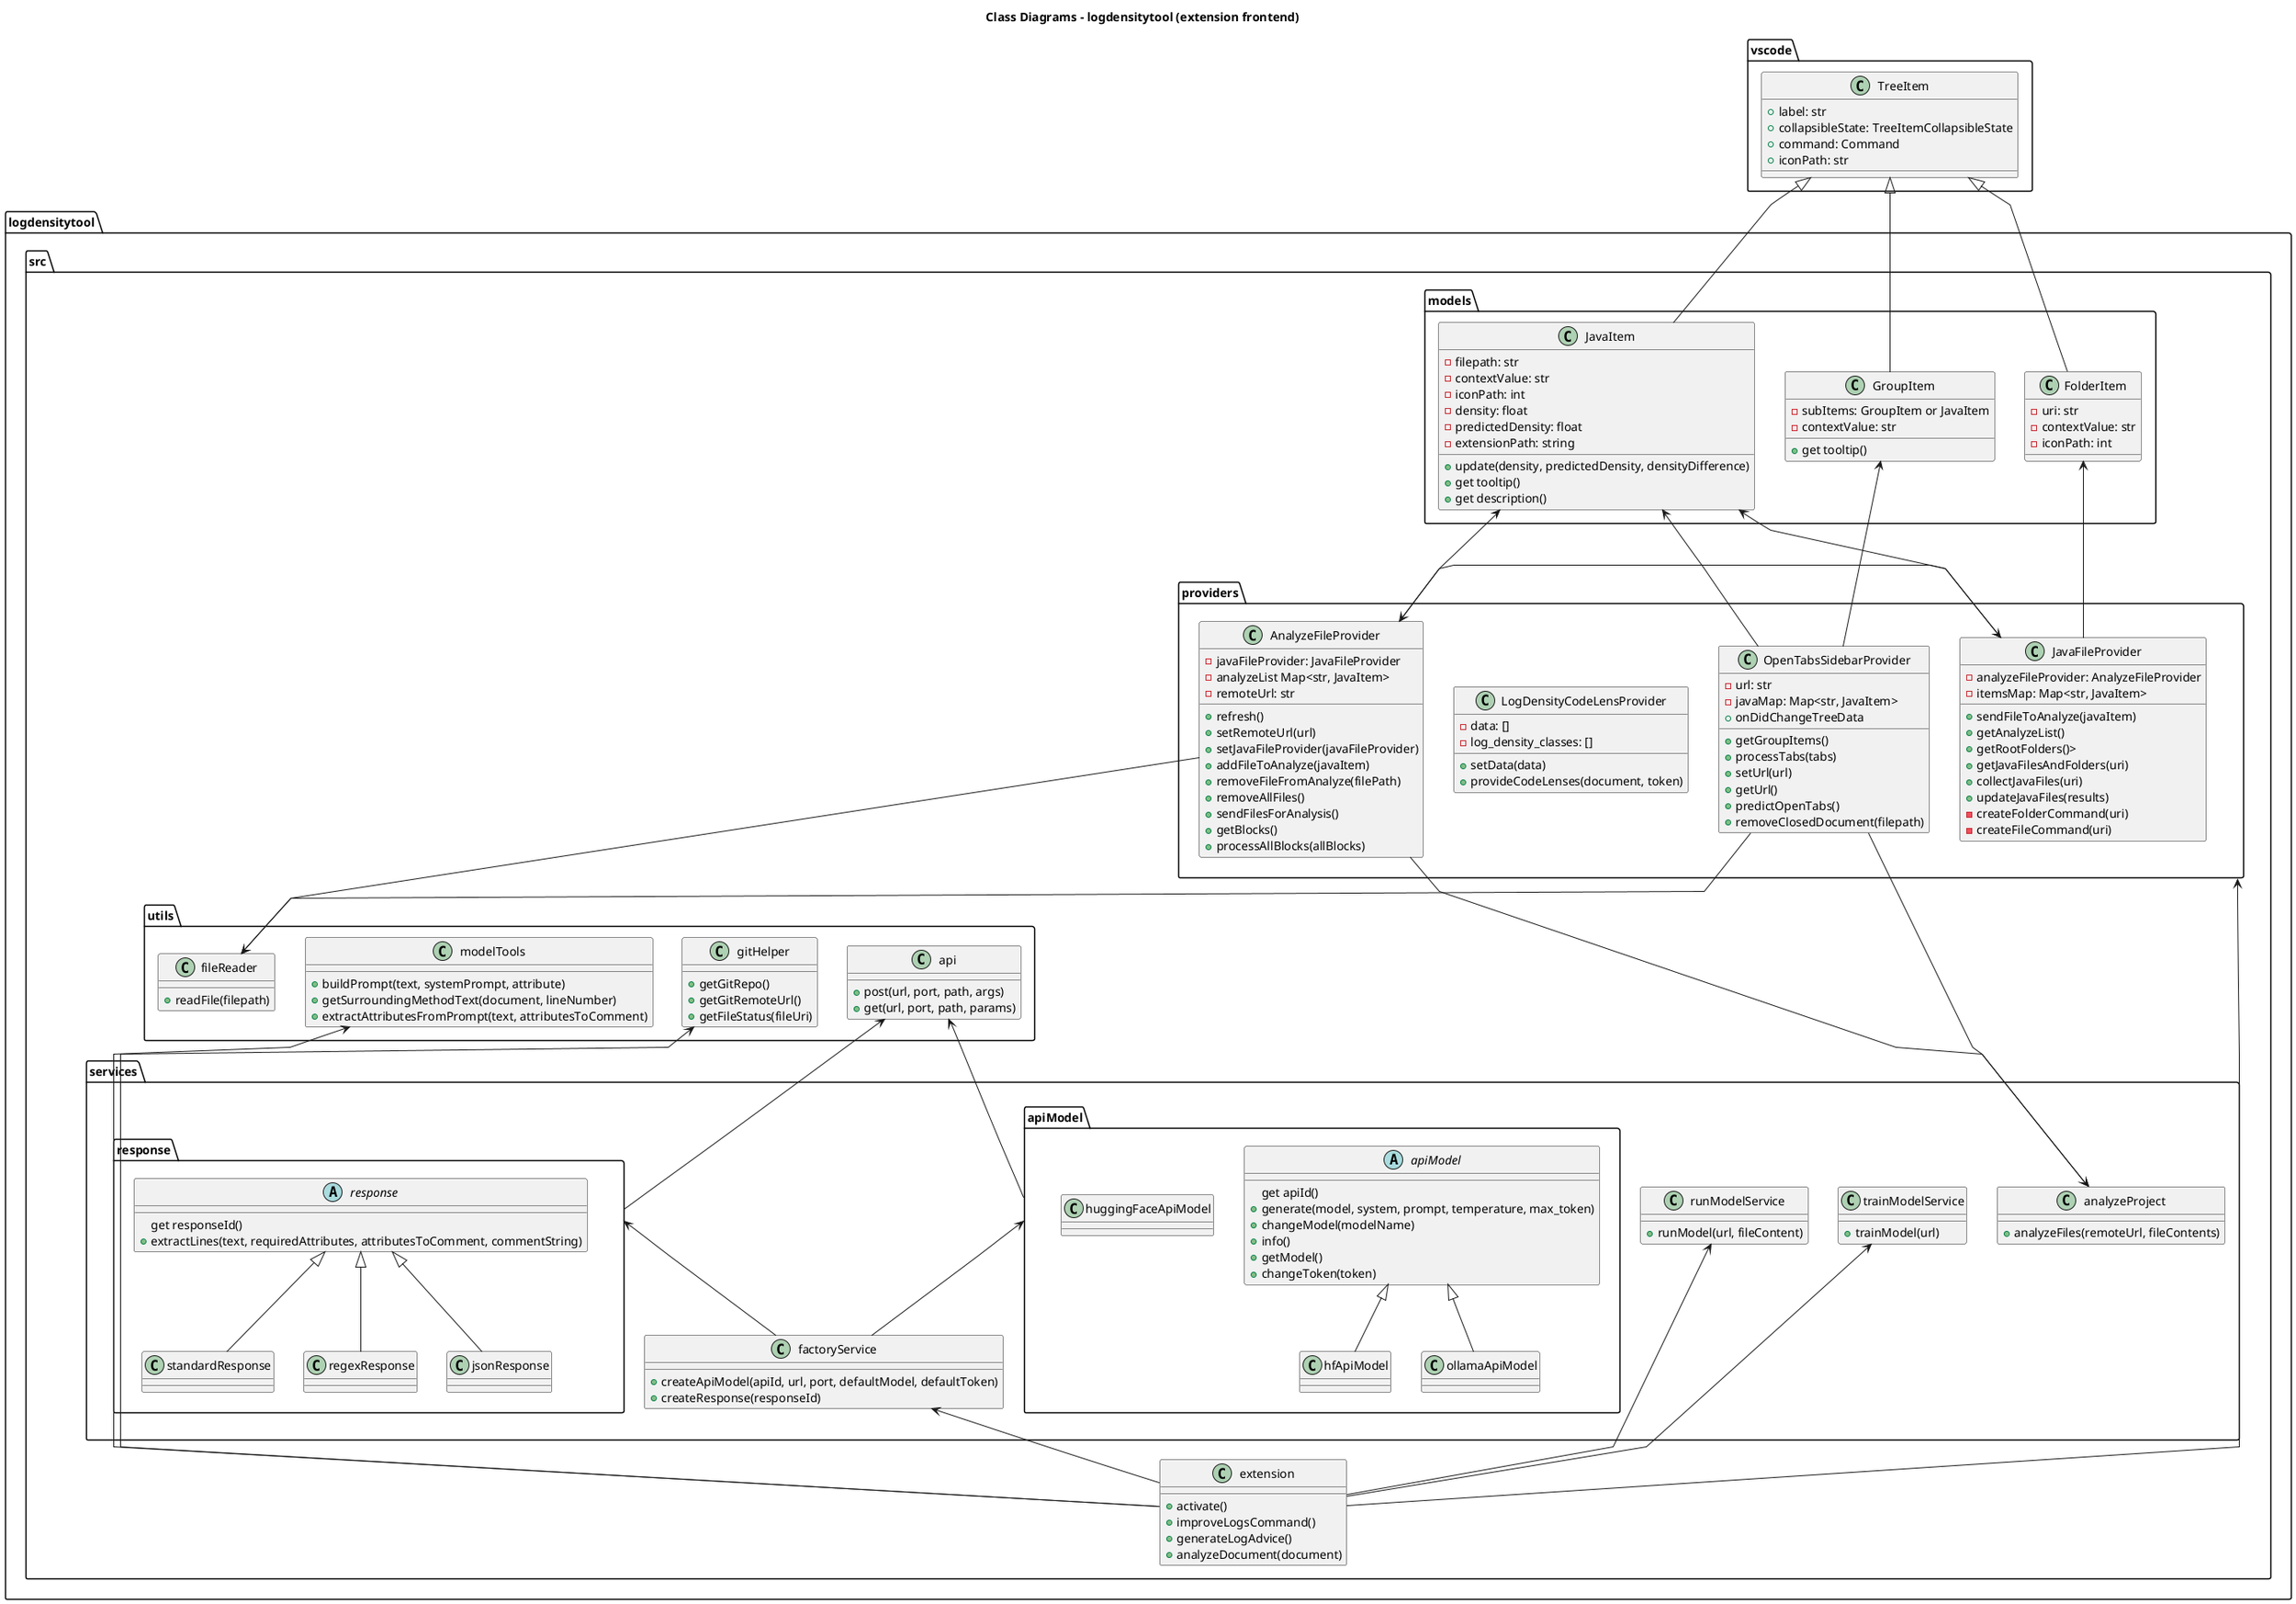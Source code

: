 @startuml class - extension
skinparam linetype polyline

title Class Diagrams - logdensitytool (extension frontend)

class vscode.TreeItem {
  +label: str
  +collapsibleState: TreeItemCollapsibleState
  +command: Command
  +iconPath: str
}

package logdensitytool {
    package src {
        package models {
            class FolderItem {
                -uri: str
                -contextValue: str
                -iconPath: int
            }

            class GroupItem {
                -subItems: GroupItem or JavaItem
                -contextValue: str
                +get tooltip()
            }

            class JavaItem {
                -filepath: str
                -contextValue: str
                -iconPath: int
                -density: float
                -predictedDensity: float
                -extensionPath: string
                +update(density, predictedDensity, densityDifference)
                +get tooltip()
                +get description()
            }

            vscode.TreeItem <|-- FolderItem
            vscode.TreeItem <|-- GroupItem
            vscode.TreeItem <|-- JavaItem
        }

        package services {
            class analyzeProject {
                +analyzeFiles(remoteUrl, fileContents)
            }

            class runModelService {
                +runModel(url, fileContent)
            }

            class trainModelService {
                +trainModel(url)
            }
            package apiModel {
                abstract class apiModel{
                    get apiId()
                    +generate(model, system, prompt, temperature, max_token)
                    +changeModel(modelName)
                    +info()
                    +getModel()
                    +changeToken(token)

                }
                class huggingFaceApiModel
                class ollamaApiModel

                apiModel <|-- hfApiModel
                apiModel <|-- ollamaApiModel
            }
            package response {
                abstract class response{
                    get responseId()
                    +extractLines(text, requiredAttributes, attributesToComment, commentString)
                }
                class standardResponse 
                class regexResponse
                class jsonResponse

                response <|-- standardResponse 
                response <|-- regexResponse
                response <|-- jsonResponse
            }
            class factoryService {
                +createApiModel(apiId, url, port, defaultModel, defaultToken)
                +createResponse(responseId)
            }

            response <-- factoryService
            apiModel <-- factoryService
        }

        package utils {
            class fileReader {
                +readFile(filepath)
            }

            class gitHelper {
                +getGitRepo()
                +getGitRemoteUrl()
                +getFileStatus(fileUri)
            }
            class api {
                +post(url, port, path, args)
                +get(url, port, path, params)
            }
            class modelTools {
                +buildPrompt(text, systemPrompt, attribute)
                +getSurroundingMethodText(document, lineNumber)
                +extractAttributesFromPrompt(text, attributesToComment) 
            }
        }
        
        package providers {
            class LogDensityCodeLensProvider {
                -data: []
                -log_density_classes: []
                +setData(data)
                +provideCodeLenses(document, token)
            }

            class AnalyzeFileProvider {
                -javaFileProvider: JavaFileProvider
                -analyzeList Map<str, JavaItem>
                -remoteUrl: str
                +refresh()
                +setRemoteUrl(url)
                +setJavaFileProvider(javaFileProvider)
                +addFileToAnalyze(javaItem)
                +removeFileFromAnalyze(filePath)
                +removeAllFiles()
                +sendFilesForAnalysis()
                +getBlocks()
                +processAllBlocks(allBlocks)
            }
            AnalyzeFileProvider <-> JavaFileProvider

            class JavaFileProvider {
                -analyzeFileProvider: AnalyzeFileProvider
                -itemsMap: Map<str, JavaItem>
                +sendFileToAnalyze(javaItem)
                +getAnalyzeList()
                +getRootFolders()>
                +getJavaFilesAndFolders(uri)
                +collectJavaFiles(uri)
                +updateJavaFiles(results)
                -createFolderCommand(uri)
                -createFileCommand(uri)
            }

            class OpenTabsSidebarProvider {
                -url: str
                -javaMap: Map<str, JavaItem>
                +onDidChangeTreeData
                +getGroupItems()
                +processTabs(tabs)
                +setUrl(url)
                +getUrl()
                +predictOpenTabs()
                +removeClosedDocument(filepath)
            }
        }
    class extension {
        +activate()
        +improveLogsCommand()
        +generateLogAdvice()
        +analyzeDocument(document)
    }
}


    extension -u-> trainModelService
    extension -u-> runModelService
    extension -u-> gitHelper
    extension -u-> providers
    extension -u-> factoryService
    extension -u-> modelTools

    src.services.apiModel -u-> api
    src.services.response -u-> api      

    AnalyzeFileProvider --> analyzeProject
    AnalyzeFileProvider --> fileReader
    AnalyzeFileProvider -u--> JavaItem

    JavaFileProvider -u--> FolderItem
    JavaFileProvider -u--> JavaItem

    OpenTabsSidebarProvider -u--> GroupItem
    OpenTabsSidebarProvider -u--> JavaItem
    OpenTabsSidebarProvider --> analyzeProject
    OpenTabsSidebarProvider --> fileReader
}

@enduml